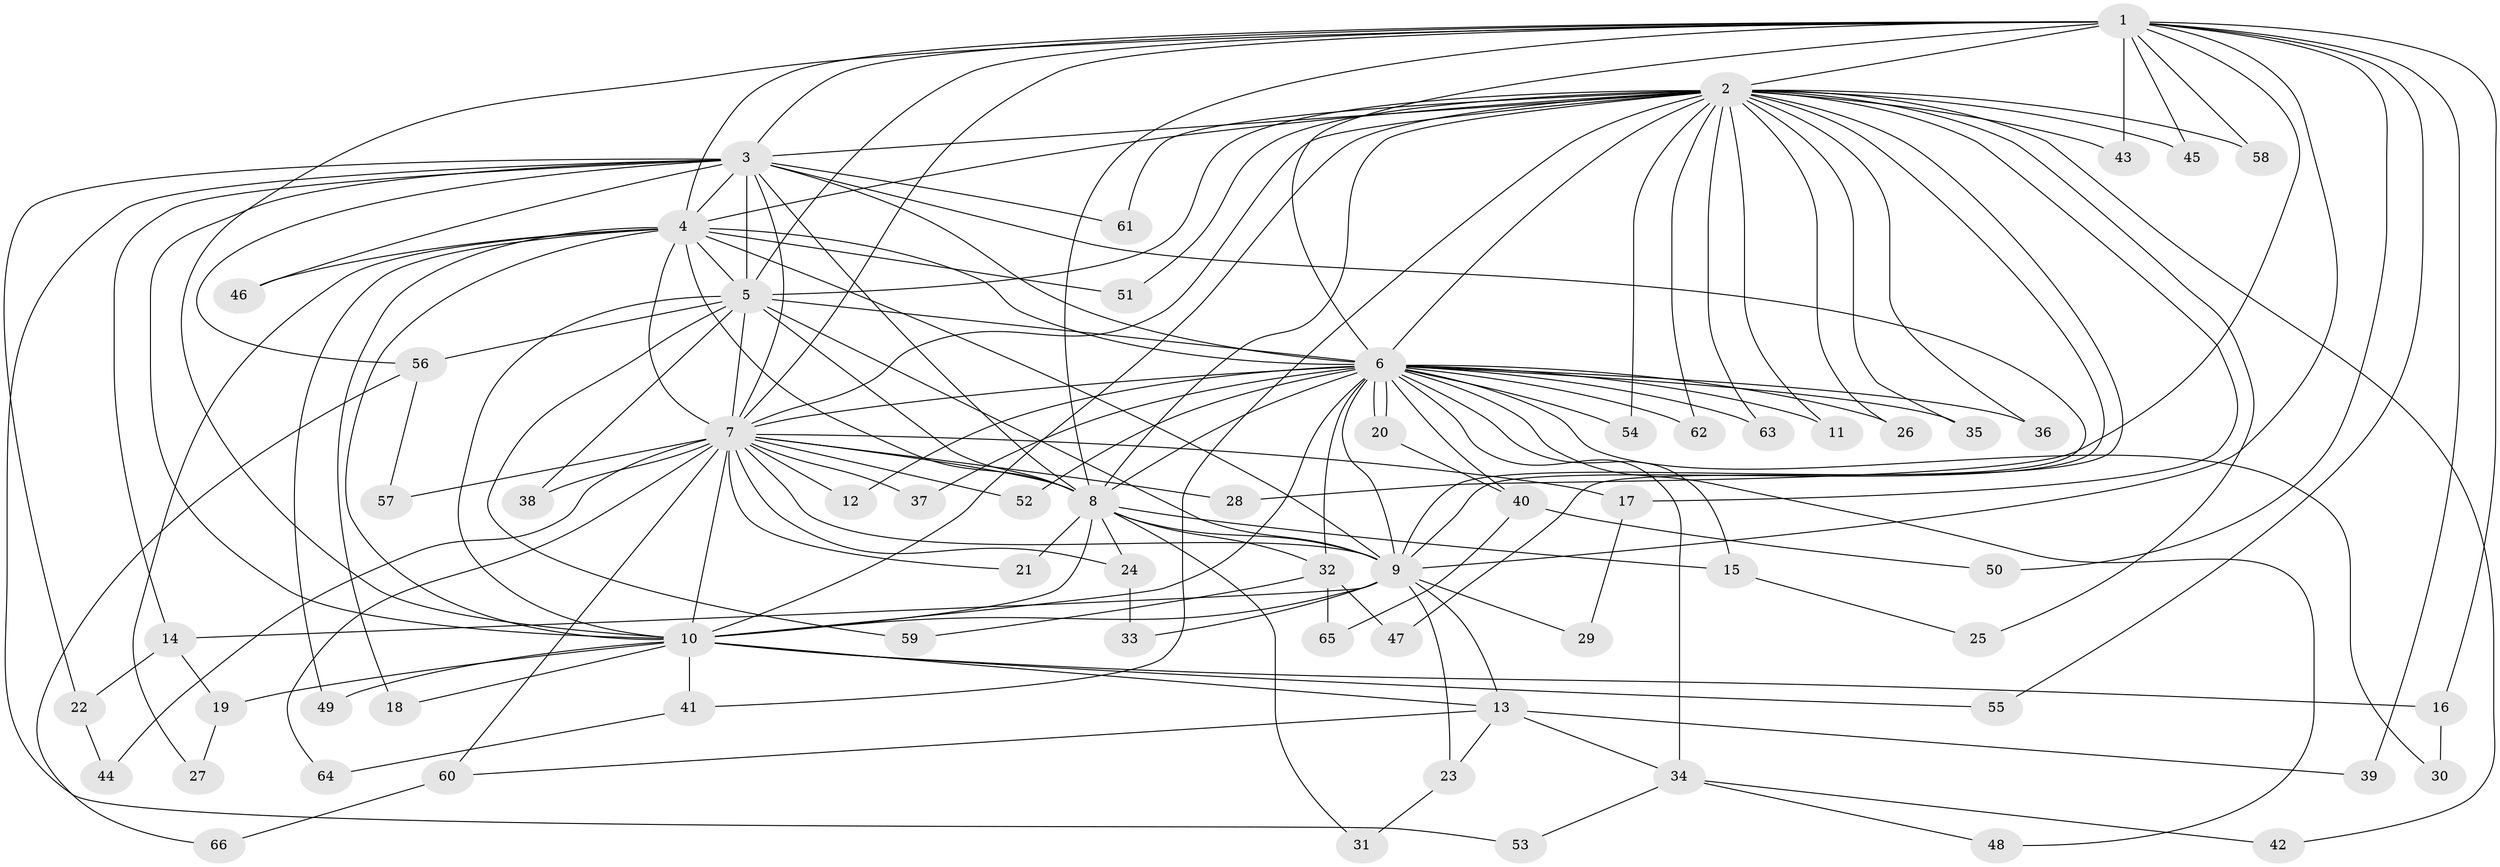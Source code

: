 // coarse degree distribution, {7: 0.030303030303030304, 15: 0.06060606060606061, 10: 0.09090909090909091, 16: 0.030303030303030304, 2: 0.42424242424242425, 6: 0.09090909090909091, 4: 0.06060606060606061, 3: 0.15151515151515152, 1: 0.030303030303030304, 5: 0.030303030303030304}
// Generated by graph-tools (version 1.1) at 2025/49/03/04/25 22:49:39]
// undirected, 66 vertices, 157 edges
graph export_dot {
  node [color=gray90,style=filled];
  1;
  2;
  3;
  4;
  5;
  6;
  7;
  8;
  9;
  10;
  11;
  12;
  13;
  14;
  15;
  16;
  17;
  18;
  19;
  20;
  21;
  22;
  23;
  24;
  25;
  26;
  27;
  28;
  29;
  30;
  31;
  32;
  33;
  34;
  35;
  36;
  37;
  38;
  39;
  40;
  41;
  42;
  43;
  44;
  45;
  46;
  47;
  48;
  49;
  50;
  51;
  52;
  53;
  54;
  55;
  56;
  57;
  58;
  59;
  60;
  61;
  62;
  63;
  64;
  65;
  66;
  1 -- 2;
  1 -- 3;
  1 -- 4;
  1 -- 5;
  1 -- 6;
  1 -- 7;
  1 -- 8;
  1 -- 9;
  1 -- 10;
  1 -- 16;
  1 -- 28;
  1 -- 39;
  1 -- 43;
  1 -- 45;
  1 -- 50;
  1 -- 55;
  1 -- 58;
  2 -- 3;
  2 -- 4;
  2 -- 5;
  2 -- 6;
  2 -- 7;
  2 -- 8;
  2 -- 9;
  2 -- 10;
  2 -- 11;
  2 -- 17;
  2 -- 25;
  2 -- 26;
  2 -- 35;
  2 -- 36;
  2 -- 41;
  2 -- 42;
  2 -- 43;
  2 -- 45;
  2 -- 47;
  2 -- 51;
  2 -- 54;
  2 -- 58;
  2 -- 61;
  2 -- 62;
  2 -- 63;
  3 -- 4;
  3 -- 5;
  3 -- 6;
  3 -- 7;
  3 -- 8;
  3 -- 9;
  3 -- 10;
  3 -- 14;
  3 -- 22;
  3 -- 46;
  3 -- 53;
  3 -- 56;
  3 -- 61;
  4 -- 5;
  4 -- 6;
  4 -- 7;
  4 -- 8;
  4 -- 9;
  4 -- 10;
  4 -- 18;
  4 -- 27;
  4 -- 46;
  4 -- 49;
  4 -- 51;
  5 -- 6;
  5 -- 7;
  5 -- 8;
  5 -- 9;
  5 -- 10;
  5 -- 38;
  5 -- 56;
  5 -- 59;
  6 -- 7;
  6 -- 8;
  6 -- 9;
  6 -- 10;
  6 -- 11;
  6 -- 12;
  6 -- 15;
  6 -- 20;
  6 -- 20;
  6 -- 26;
  6 -- 30;
  6 -- 32;
  6 -- 34;
  6 -- 35;
  6 -- 36;
  6 -- 37;
  6 -- 40;
  6 -- 48;
  6 -- 52;
  6 -- 54;
  6 -- 62;
  6 -- 63;
  7 -- 8;
  7 -- 9;
  7 -- 10;
  7 -- 12;
  7 -- 17;
  7 -- 21;
  7 -- 24;
  7 -- 28;
  7 -- 37;
  7 -- 38;
  7 -- 44;
  7 -- 52;
  7 -- 57;
  7 -- 60;
  7 -- 64;
  8 -- 9;
  8 -- 10;
  8 -- 15;
  8 -- 21;
  8 -- 24;
  8 -- 31;
  8 -- 32;
  9 -- 10;
  9 -- 13;
  9 -- 14;
  9 -- 23;
  9 -- 29;
  9 -- 33;
  10 -- 13;
  10 -- 16;
  10 -- 18;
  10 -- 19;
  10 -- 41;
  10 -- 49;
  10 -- 55;
  13 -- 23;
  13 -- 34;
  13 -- 39;
  13 -- 60;
  14 -- 19;
  14 -- 22;
  15 -- 25;
  16 -- 30;
  17 -- 29;
  19 -- 27;
  20 -- 40;
  22 -- 44;
  23 -- 31;
  24 -- 33;
  32 -- 47;
  32 -- 59;
  32 -- 65;
  34 -- 42;
  34 -- 48;
  34 -- 53;
  40 -- 50;
  40 -- 65;
  41 -- 64;
  56 -- 57;
  56 -- 66;
  60 -- 66;
}
